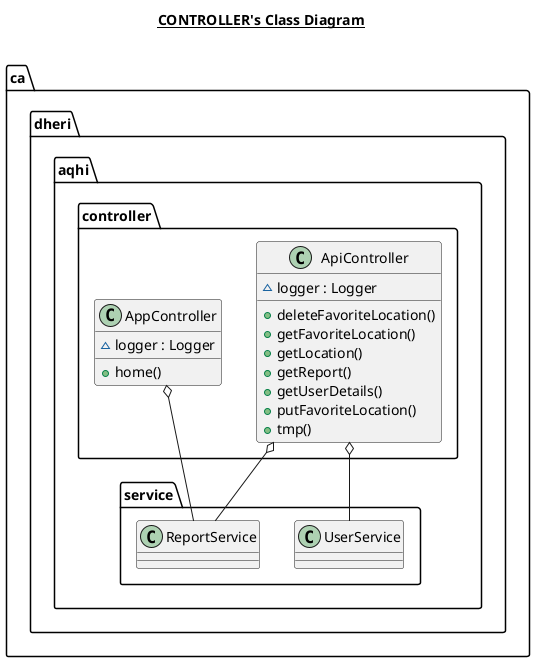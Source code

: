 @startuml

title __CONTROLLER's Class Diagram__\n

  namespace ca.dheri.aqhi {
    namespace controller {
      class ca.dheri.aqhi.controller.ApiController {
          ~ logger : Logger
          + deleteFavoriteLocation()
          + getFavoriteLocation()
          + getLocation()
          + getReport()
          + getUserDetails()
          + putFavoriteLocation()
          + tmp()
      }
    }
  }
  

  namespace ca.dheri.aqhi {
    namespace controller {
      class ca.dheri.aqhi.controller.AppController {
          ~ logger : Logger
          + home()
      }
    }
  }
  

  ca.dheri.aqhi.controller.ApiController o-- ca.dheri.aqhi.service.ReportService
  ca.dheri.aqhi.controller.AppController o-- ca.dheri.aqhi.service.ReportService
  ca.dheri.aqhi.controller.ApiController o-- ca.dheri.aqhi.service.UserService


@enduml
